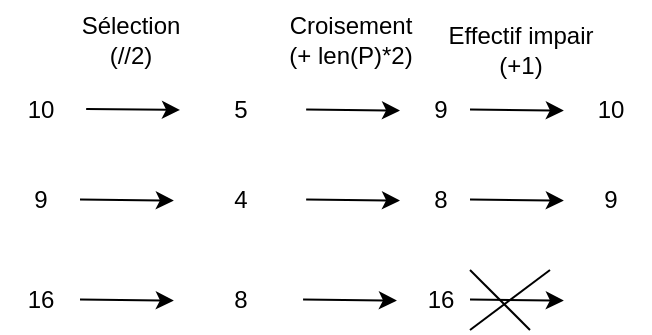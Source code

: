 <mxfile version="20.3.0" type="device"><diagram id="P_vVp1COf6Y9NOta78pN" name="Page-1"><mxGraphModel dx="492" dy="250" grid="1" gridSize="10" guides="1" tooltips="1" connect="1" arrows="1" fold="1" page="1" pageScale="1" pageWidth="827" pageHeight="1169" math="0" shadow="0"><root><mxCell id="0"/><mxCell id="1" parent="0"/><mxCell id="GYdWLMKUajt_DE5ybvGf-1" value="10" style="text;html=1;align=center;verticalAlign=middle;resizable=0;points=[];autosize=1;strokeColor=none;fillColor=none;" vertex="1" parent="1"><mxGeometry x="20" y="215" width="40" height="30" as="geometry"/></mxCell><mxCell id="GYdWLMKUajt_DE5ybvGf-2" value="16" style="text;html=1;align=center;verticalAlign=middle;resizable=0;points=[];autosize=1;strokeColor=none;fillColor=none;" vertex="1" parent="1"><mxGeometry x="20" y="310" width="40" height="30" as="geometry"/></mxCell><mxCell id="GYdWLMKUajt_DE5ybvGf-3" value="9" style="text;html=1;align=center;verticalAlign=middle;resizable=0;points=[];autosize=1;strokeColor=none;fillColor=none;" vertex="1" parent="1"><mxGeometry x="25" y="260" width="30" height="30" as="geometry"/></mxCell><mxCell id="GYdWLMKUajt_DE5ybvGf-4" value="" style="endArrow=classic;html=1;rounded=0;exitX=1.077;exitY=0.482;exitDx=0;exitDy=0;exitPerimeter=0;" edge="1" parent="1" source="GYdWLMKUajt_DE5ybvGf-1"><mxGeometry width="50" height="50" relative="1" as="geometry"><mxPoint x="200" y="290" as="sourcePoint"/><mxPoint x="110" y="230" as="targetPoint"/></mxGeometry></mxCell><mxCell id="GYdWLMKUajt_DE5ybvGf-5" value="4" style="text;html=1;align=center;verticalAlign=middle;resizable=0;points=[];autosize=1;strokeColor=none;fillColor=none;" vertex="1" parent="1"><mxGeometry x="125" y="260" width="30" height="30" as="geometry"/></mxCell><mxCell id="GYdWLMKUajt_DE5ybvGf-6" value="5" style="text;html=1;align=center;verticalAlign=middle;resizable=0;points=[];autosize=1;strokeColor=none;fillColor=none;" vertex="1" parent="1"><mxGeometry x="125" y="215" width="30" height="30" as="geometry"/></mxCell><mxCell id="GYdWLMKUajt_DE5ybvGf-7" value="9" style="text;html=1;align=center;verticalAlign=middle;resizable=0;points=[];autosize=1;strokeColor=none;fillColor=none;" vertex="1" parent="1"><mxGeometry x="225" y="215" width="30" height="30" as="geometry"/></mxCell><mxCell id="GYdWLMKUajt_DE5ybvGf-8" value="8" style="text;html=1;align=center;verticalAlign=middle;resizable=0;points=[];autosize=1;strokeColor=none;fillColor=none;" vertex="1" parent="1"><mxGeometry x="125" y="310" width="30" height="30" as="geometry"/></mxCell><mxCell id="GYdWLMKUajt_DE5ybvGf-9" value="" style="endArrow=classic;html=1;rounded=0;exitX=1.077;exitY=0.482;exitDx=0;exitDy=0;exitPerimeter=0;" edge="1" parent="1"><mxGeometry width="50" height="50" relative="1" as="geometry"><mxPoint x="60.0" y="274.73" as="sourcePoint"/><mxPoint x="106.92" y="275.27" as="targetPoint"/></mxGeometry></mxCell><mxCell id="GYdWLMKUajt_DE5ybvGf-10" value="" style="endArrow=classic;html=1;rounded=0;exitX=1.077;exitY=0.482;exitDx=0;exitDy=0;exitPerimeter=0;" edge="1" parent="1"><mxGeometry width="50" height="50" relative="1" as="geometry"><mxPoint x="173.08" y="229.73" as="sourcePoint"/><mxPoint x="220" y="230.27" as="targetPoint"/></mxGeometry></mxCell><mxCell id="GYdWLMKUajt_DE5ybvGf-11" value="" style="endArrow=classic;html=1;rounded=0;exitX=1.077;exitY=0.482;exitDx=0;exitDy=0;exitPerimeter=0;" edge="1" parent="1"><mxGeometry width="50" height="50" relative="1" as="geometry"><mxPoint x="173.08" y="274.73" as="sourcePoint"/><mxPoint x="220" y="275.27" as="targetPoint"/></mxGeometry></mxCell><mxCell id="GYdWLMKUajt_DE5ybvGf-12" value="" style="endArrow=classic;html=1;rounded=0;exitX=1.077;exitY=0.482;exitDx=0;exitDy=0;exitPerimeter=0;" edge="1" parent="1"><mxGeometry width="50" height="50" relative="1" as="geometry"><mxPoint x="255.0" y="324.73" as="sourcePoint"/><mxPoint x="301.92" y="325.27" as="targetPoint"/></mxGeometry></mxCell><mxCell id="GYdWLMKUajt_DE5ybvGf-13" value="" style="endArrow=classic;html=1;rounded=0;exitX=1.077;exitY=0.482;exitDx=0;exitDy=0;exitPerimeter=0;" edge="1" parent="1"><mxGeometry width="50" height="50" relative="1" as="geometry"><mxPoint x="60.0" y="324.73" as="sourcePoint"/><mxPoint x="106.92" y="325.27" as="targetPoint"/></mxGeometry></mxCell><mxCell id="GYdWLMKUajt_DE5ybvGf-14" value="8" style="text;html=1;align=center;verticalAlign=middle;resizable=0;points=[];autosize=1;strokeColor=none;fillColor=none;" vertex="1" parent="1"><mxGeometry x="225" y="260" width="30" height="30" as="geometry"/></mxCell><mxCell id="GYdWLMKUajt_DE5ybvGf-15" value="" style="endArrow=none;html=1;rounded=0;" edge="1" parent="1"><mxGeometry width="50" height="50" relative="1" as="geometry"><mxPoint x="255" y="340" as="sourcePoint"/><mxPoint x="295" y="310" as="targetPoint"/></mxGeometry></mxCell><mxCell id="GYdWLMKUajt_DE5ybvGf-16" value="" style="endArrow=none;html=1;rounded=0;" edge="1" parent="1"><mxGeometry width="50" height="50" relative="1" as="geometry"><mxPoint x="255" y="310" as="sourcePoint"/><mxPoint x="285" y="340" as="targetPoint"/></mxGeometry></mxCell><mxCell id="GYdWLMKUajt_DE5ybvGf-17" value="Sélection&lt;br&gt;(//2)" style="text;html=1;align=center;verticalAlign=middle;resizable=0;points=[];autosize=1;strokeColor=none;fillColor=none;" vertex="1" parent="1"><mxGeometry x="50" y="175" width="70" height="40" as="geometry"/></mxCell><mxCell id="GYdWLMKUajt_DE5ybvGf-18" value="Croisement&lt;br&gt;(+ len(P)*2)" style="text;html=1;align=center;verticalAlign=middle;resizable=0;points=[];autosize=1;strokeColor=none;fillColor=none;" vertex="1" parent="1"><mxGeometry x="150" y="175" width="90" height="40" as="geometry"/></mxCell><mxCell id="GYdWLMKUajt_DE5ybvGf-19" value="" style="endArrow=classic;html=1;rounded=0;exitX=1.077;exitY=0.482;exitDx=0;exitDy=0;exitPerimeter=0;" edge="1" parent="1"><mxGeometry width="50" height="50" relative="1" as="geometry"><mxPoint x="255.0" y="274.73" as="sourcePoint"/><mxPoint x="301.92" y="275.27" as="targetPoint"/></mxGeometry></mxCell><mxCell id="GYdWLMKUajt_DE5ybvGf-20" value="" style="endArrow=classic;html=1;rounded=0;exitX=1.077;exitY=0.482;exitDx=0;exitDy=0;exitPerimeter=0;" edge="1" parent="1"><mxGeometry width="50" height="50" relative="1" as="geometry"><mxPoint x="255.0" y="229.73" as="sourcePoint"/><mxPoint x="301.92" y="230.27" as="targetPoint"/></mxGeometry></mxCell><mxCell id="GYdWLMKUajt_DE5ybvGf-21" value="Effectif impair&lt;br&gt;(+1)" style="text;html=1;align=center;verticalAlign=middle;resizable=0;points=[];autosize=1;strokeColor=none;fillColor=none;" vertex="1" parent="1"><mxGeometry x="230" y="180" width="100" height="40" as="geometry"/></mxCell><mxCell id="GYdWLMKUajt_DE5ybvGf-22" value="9" style="text;html=1;align=center;verticalAlign=middle;resizable=0;points=[];autosize=1;strokeColor=none;fillColor=none;" vertex="1" parent="1"><mxGeometry x="310" y="260" width="30" height="30" as="geometry"/></mxCell><mxCell id="GYdWLMKUajt_DE5ybvGf-23" value="10" style="text;html=1;align=center;verticalAlign=middle;resizable=0;points=[];autosize=1;strokeColor=none;fillColor=none;" vertex="1" parent="1"><mxGeometry x="305" y="215" width="40" height="30" as="geometry"/></mxCell><mxCell id="GYdWLMKUajt_DE5ybvGf-24" value="16" style="text;html=1;align=center;verticalAlign=middle;resizable=0;points=[];autosize=1;strokeColor=none;fillColor=none;" vertex="1" parent="1"><mxGeometry x="220" y="310" width="40" height="30" as="geometry"/></mxCell><mxCell id="GYdWLMKUajt_DE5ybvGf-25" value="" style="endArrow=classic;html=1;rounded=0;exitX=1.077;exitY=0.482;exitDx=0;exitDy=0;exitPerimeter=0;" edge="1" parent="1"><mxGeometry width="50" height="50" relative="1" as="geometry"><mxPoint x="171.54" y="324.73" as="sourcePoint"/><mxPoint x="218.46" y="325.27" as="targetPoint"/></mxGeometry></mxCell></root></mxGraphModel></diagram></mxfile>